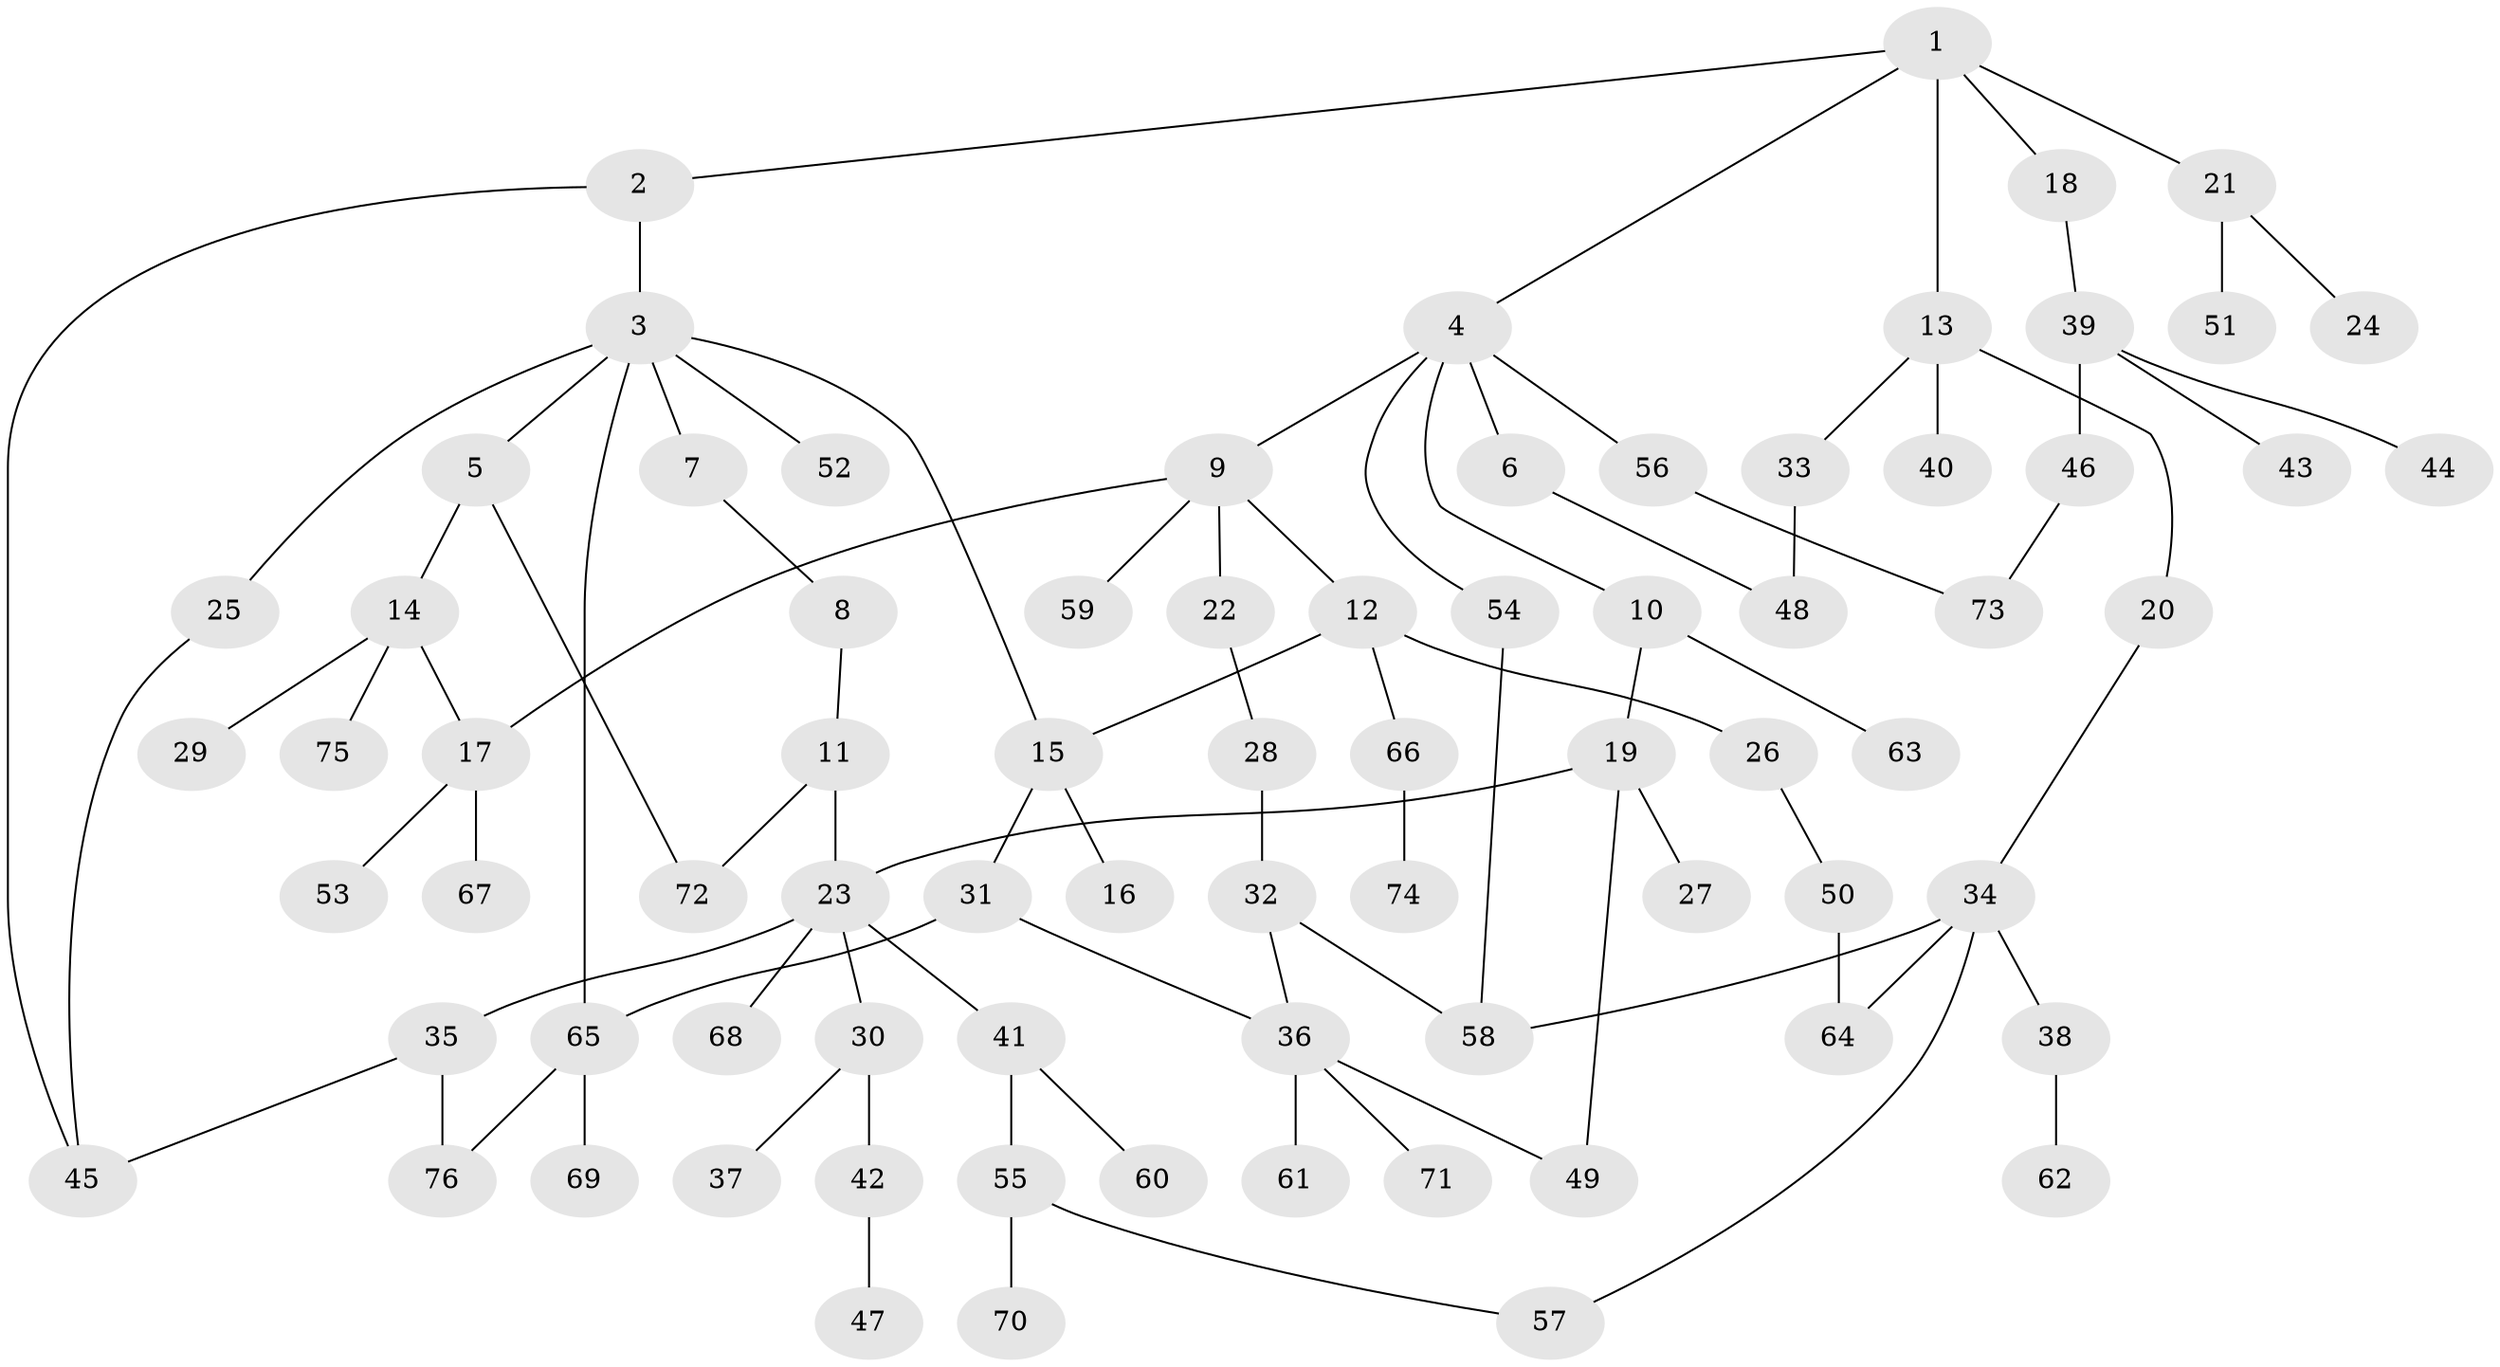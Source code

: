 // Generated by graph-tools (version 1.1) at 2025/13/03/09/25 04:13:30]
// undirected, 76 vertices, 91 edges
graph export_dot {
graph [start="1"]
  node [color=gray90,style=filled];
  1;
  2;
  3;
  4;
  5;
  6;
  7;
  8;
  9;
  10;
  11;
  12;
  13;
  14;
  15;
  16;
  17;
  18;
  19;
  20;
  21;
  22;
  23;
  24;
  25;
  26;
  27;
  28;
  29;
  30;
  31;
  32;
  33;
  34;
  35;
  36;
  37;
  38;
  39;
  40;
  41;
  42;
  43;
  44;
  45;
  46;
  47;
  48;
  49;
  50;
  51;
  52;
  53;
  54;
  55;
  56;
  57;
  58;
  59;
  60;
  61;
  62;
  63;
  64;
  65;
  66;
  67;
  68;
  69;
  70;
  71;
  72;
  73;
  74;
  75;
  76;
  1 -- 2;
  1 -- 4;
  1 -- 13;
  1 -- 18;
  1 -- 21;
  2 -- 3;
  2 -- 45;
  3 -- 5;
  3 -- 7;
  3 -- 25;
  3 -- 52;
  3 -- 65;
  3 -- 15;
  4 -- 6;
  4 -- 9;
  4 -- 10;
  4 -- 54;
  4 -- 56;
  5 -- 14;
  5 -- 72;
  6 -- 48;
  7 -- 8;
  8 -- 11;
  9 -- 12;
  9 -- 17;
  9 -- 22;
  9 -- 59;
  10 -- 19;
  10 -- 63;
  11 -- 23;
  11 -- 72;
  12 -- 15;
  12 -- 26;
  12 -- 66;
  13 -- 20;
  13 -- 33;
  13 -- 40;
  14 -- 29;
  14 -- 75;
  14 -- 17;
  15 -- 16;
  15 -- 31;
  17 -- 53;
  17 -- 67;
  18 -- 39;
  19 -- 27;
  19 -- 23;
  19 -- 49;
  20 -- 34;
  21 -- 24;
  21 -- 51;
  22 -- 28;
  23 -- 30;
  23 -- 35;
  23 -- 41;
  23 -- 68;
  25 -- 45;
  26 -- 50;
  28 -- 32;
  30 -- 37;
  30 -- 42;
  31 -- 36;
  31 -- 65;
  32 -- 36;
  32 -- 58;
  33 -- 48;
  34 -- 38;
  34 -- 57;
  34 -- 64;
  34 -- 58;
  35 -- 76;
  35 -- 45;
  36 -- 49;
  36 -- 61;
  36 -- 71;
  38 -- 62;
  39 -- 43;
  39 -- 44;
  39 -- 46;
  41 -- 55;
  41 -- 60;
  42 -- 47;
  46 -- 73;
  50 -- 64;
  54 -- 58;
  55 -- 70;
  55 -- 57;
  56 -- 73;
  65 -- 69;
  65 -- 76;
  66 -- 74;
}
